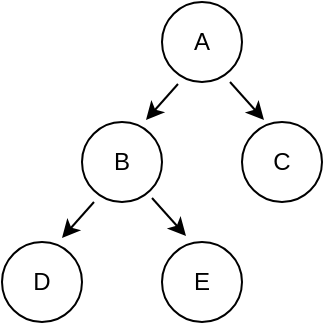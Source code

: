 <mxfile version="24.7.7">
  <diagram name="第 1 页" id="0yjeEngTQqA_D9xydlYo">
    <mxGraphModel dx="1434" dy="819" grid="1" gridSize="10" guides="1" tooltips="1" connect="1" arrows="1" fold="1" page="1" pageScale="1" pageWidth="827" pageHeight="1169" math="0" shadow="0">
      <root>
        <mxCell id="0" />
        <mxCell id="1" parent="0" />
        <mxCell id="T3hblJsC_VW6ChBZ5VcX-1" value="A" style="ellipse;whiteSpace=wrap;html=1;aspect=fixed;" vertex="1" parent="1">
          <mxGeometry x="260" y="210" width="40" height="40" as="geometry" />
        </mxCell>
        <mxCell id="T3hblJsC_VW6ChBZ5VcX-2" value="B" style="ellipse;whiteSpace=wrap;html=1;aspect=fixed;" vertex="1" parent="1">
          <mxGeometry x="220" y="270" width="40" height="40" as="geometry" />
        </mxCell>
        <mxCell id="T3hblJsC_VW6ChBZ5VcX-3" value="C" style="ellipse;whiteSpace=wrap;html=1;aspect=fixed;" vertex="1" parent="1">
          <mxGeometry x="300" y="270" width="40" height="40" as="geometry" />
        </mxCell>
        <mxCell id="T3hblJsC_VW6ChBZ5VcX-4" value="D" style="ellipse;whiteSpace=wrap;html=1;aspect=fixed;" vertex="1" parent="1">
          <mxGeometry x="180" y="330" width="40" height="40" as="geometry" />
        </mxCell>
        <mxCell id="T3hblJsC_VW6ChBZ5VcX-5" value="E" style="ellipse;whiteSpace=wrap;html=1;aspect=fixed;strokeColor=#000000;" vertex="1" parent="1">
          <mxGeometry x="260" y="330" width="40" height="40" as="geometry" />
        </mxCell>
        <mxCell id="T3hblJsC_VW6ChBZ5VcX-7" value="" style="endArrow=classic;html=1;rounded=0;entryX=0.8;entryY=-0.025;entryDx=0;entryDy=0;entryPerimeter=0;exitX=0.2;exitY=1.025;exitDx=0;exitDy=0;exitPerimeter=0;" edge="1" parent="1" source="T3hblJsC_VW6ChBZ5VcX-1" target="T3hblJsC_VW6ChBZ5VcX-2">
          <mxGeometry width="50" height="50" relative="1" as="geometry">
            <mxPoint x="274" y="255" as="sourcePoint" />
            <mxPoint x="244" y="275" as="targetPoint" />
          </mxGeometry>
        </mxCell>
        <mxCell id="T3hblJsC_VW6ChBZ5VcX-8" value="" style="endArrow=classic;html=1;rounded=0;exitX=0.275;exitY=-0.025;exitDx=0;exitDy=0;exitPerimeter=0;entryX=0.275;entryY=-0.025;entryDx=0;entryDy=0;entryPerimeter=0;" edge="1" parent="1" target="T3hblJsC_VW6ChBZ5VcX-3">
          <mxGeometry width="50" height="50" relative="1" as="geometry">
            <mxPoint x="294" y="250" as="sourcePoint" />
            <mxPoint x="320" y="276" as="targetPoint" />
          </mxGeometry>
        </mxCell>
        <mxCell id="T3hblJsC_VW6ChBZ5VcX-9" value="" style="endArrow=classic;html=1;rounded=0;entryX=0.2;entryY=1.025;entryDx=0;entryDy=0;entryPerimeter=0;exitX=0.8;exitY=-0.025;exitDx=0;exitDy=0;exitPerimeter=0;" edge="1" parent="1">
          <mxGeometry width="50" height="50" relative="1" as="geometry">
            <mxPoint x="226" y="310" as="sourcePoint" />
            <mxPoint x="210" y="328" as="targetPoint" />
          </mxGeometry>
        </mxCell>
        <mxCell id="T3hblJsC_VW6ChBZ5VcX-11" value="" style="endArrow=classic;html=1;rounded=0;exitX=0.275;exitY=-0.025;exitDx=0;exitDy=0;exitPerimeter=0;" edge="1" parent="1">
          <mxGeometry width="50" height="50" relative="1" as="geometry">
            <mxPoint x="255" y="308" as="sourcePoint" />
            <mxPoint x="272" y="327" as="targetPoint" />
          </mxGeometry>
        </mxCell>
      </root>
    </mxGraphModel>
  </diagram>
</mxfile>
